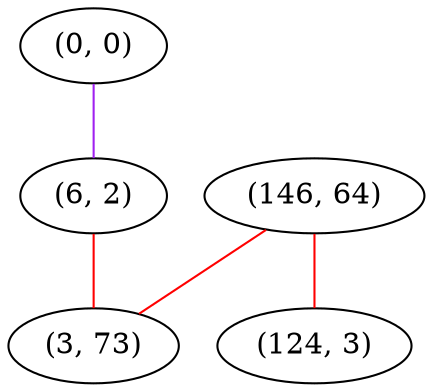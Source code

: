 graph "" {
"(0, 0)";
"(146, 64)";
"(6, 2)";
"(3, 73)";
"(124, 3)";
"(0, 0)" -- "(6, 2)"  [color=purple, key=0, weight=4];
"(146, 64)" -- "(3, 73)"  [color=red, key=0, weight=1];
"(146, 64)" -- "(124, 3)"  [color=red, key=0, weight=1];
"(6, 2)" -- "(3, 73)"  [color=red, key=0, weight=1];
}

